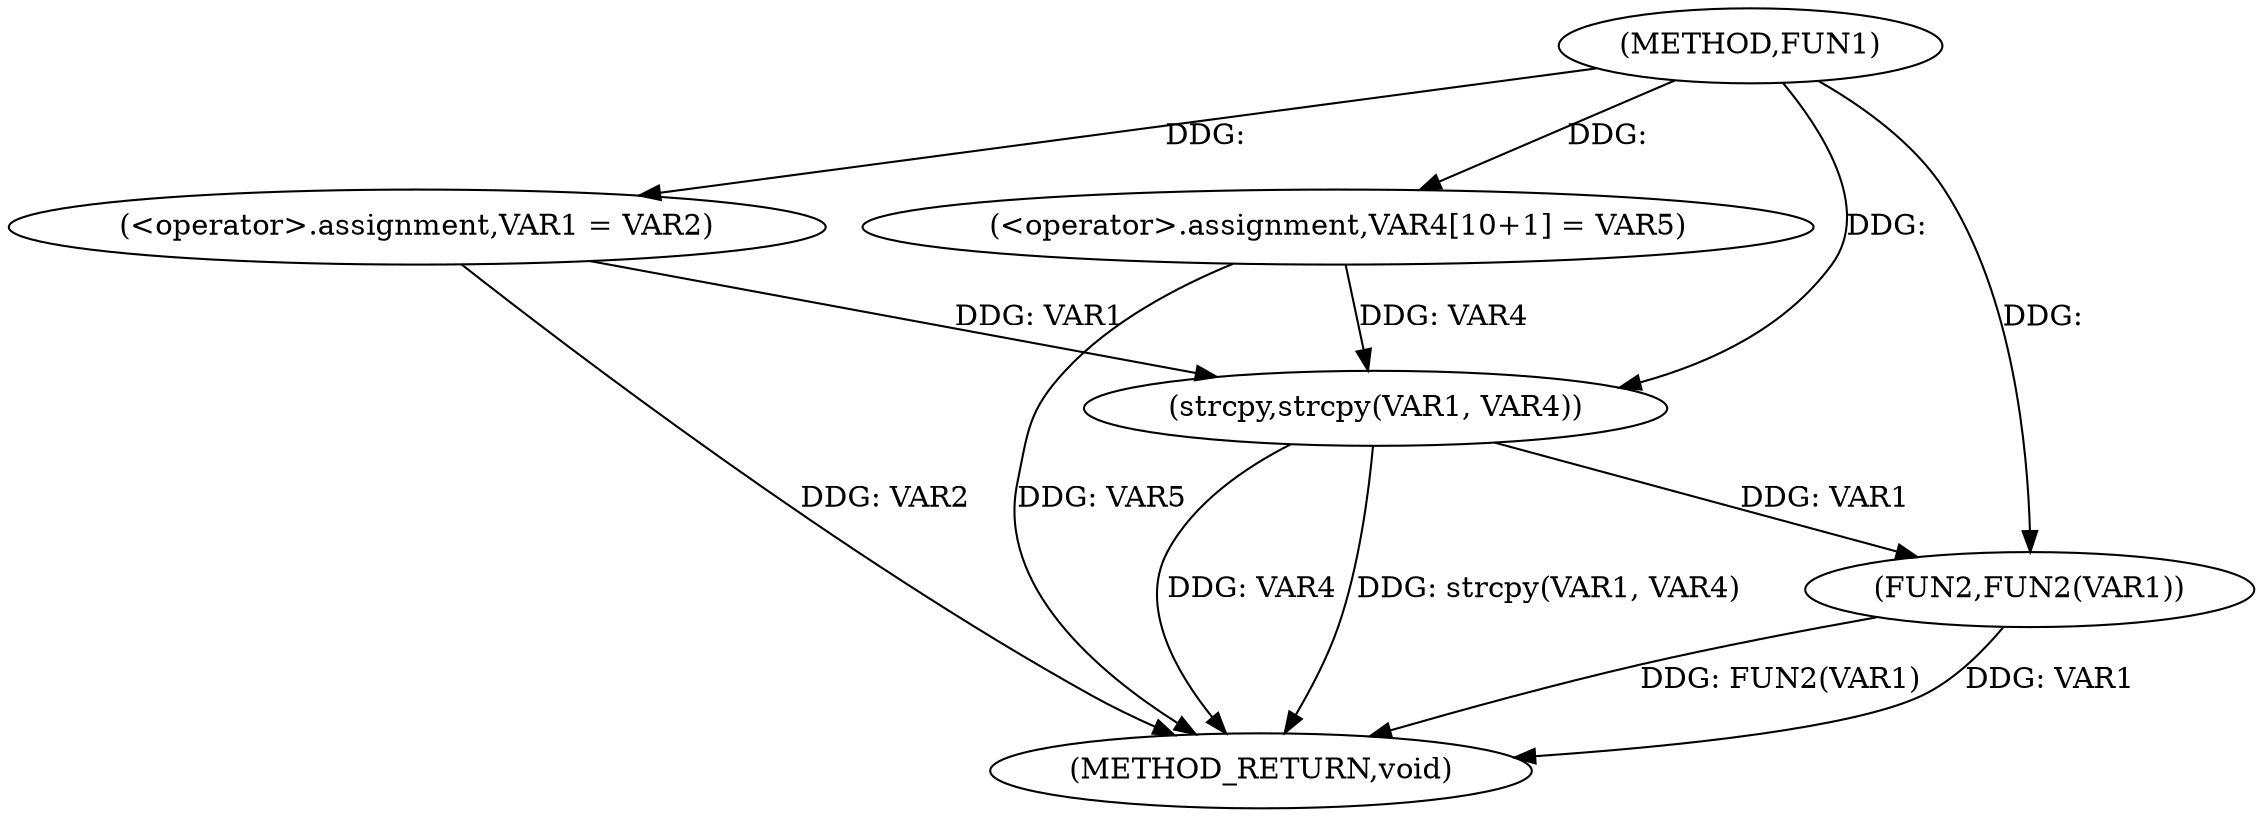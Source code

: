 digraph FUN1 {  
"1000100" [label = "(METHOD,FUN1)" ]
"1000120" [label = "(METHOD_RETURN,void)" ]
"1000107" [label = "(<operator>.assignment,VAR1 = VAR2)" ]
"1000112" [label = "(<operator>.assignment,VAR4[10+1] = VAR5)" ]
"1000115" [label = "(strcpy,strcpy(VAR1, VAR4))" ]
"1000118" [label = "(FUN2,FUN2(VAR1))" ]
  "1000115" -> "1000120"  [ label = "DDG: VAR4"] 
  "1000112" -> "1000120"  [ label = "DDG: VAR5"] 
  "1000115" -> "1000120"  [ label = "DDG: strcpy(VAR1, VAR4)"] 
  "1000118" -> "1000120"  [ label = "DDG: FUN2(VAR1)"] 
  "1000118" -> "1000120"  [ label = "DDG: VAR1"] 
  "1000107" -> "1000120"  [ label = "DDG: VAR2"] 
  "1000100" -> "1000107"  [ label = "DDG: "] 
  "1000100" -> "1000112"  [ label = "DDG: "] 
  "1000107" -> "1000115"  [ label = "DDG: VAR1"] 
  "1000100" -> "1000115"  [ label = "DDG: "] 
  "1000112" -> "1000115"  [ label = "DDG: VAR4"] 
  "1000115" -> "1000118"  [ label = "DDG: VAR1"] 
  "1000100" -> "1000118"  [ label = "DDG: "] 
}
